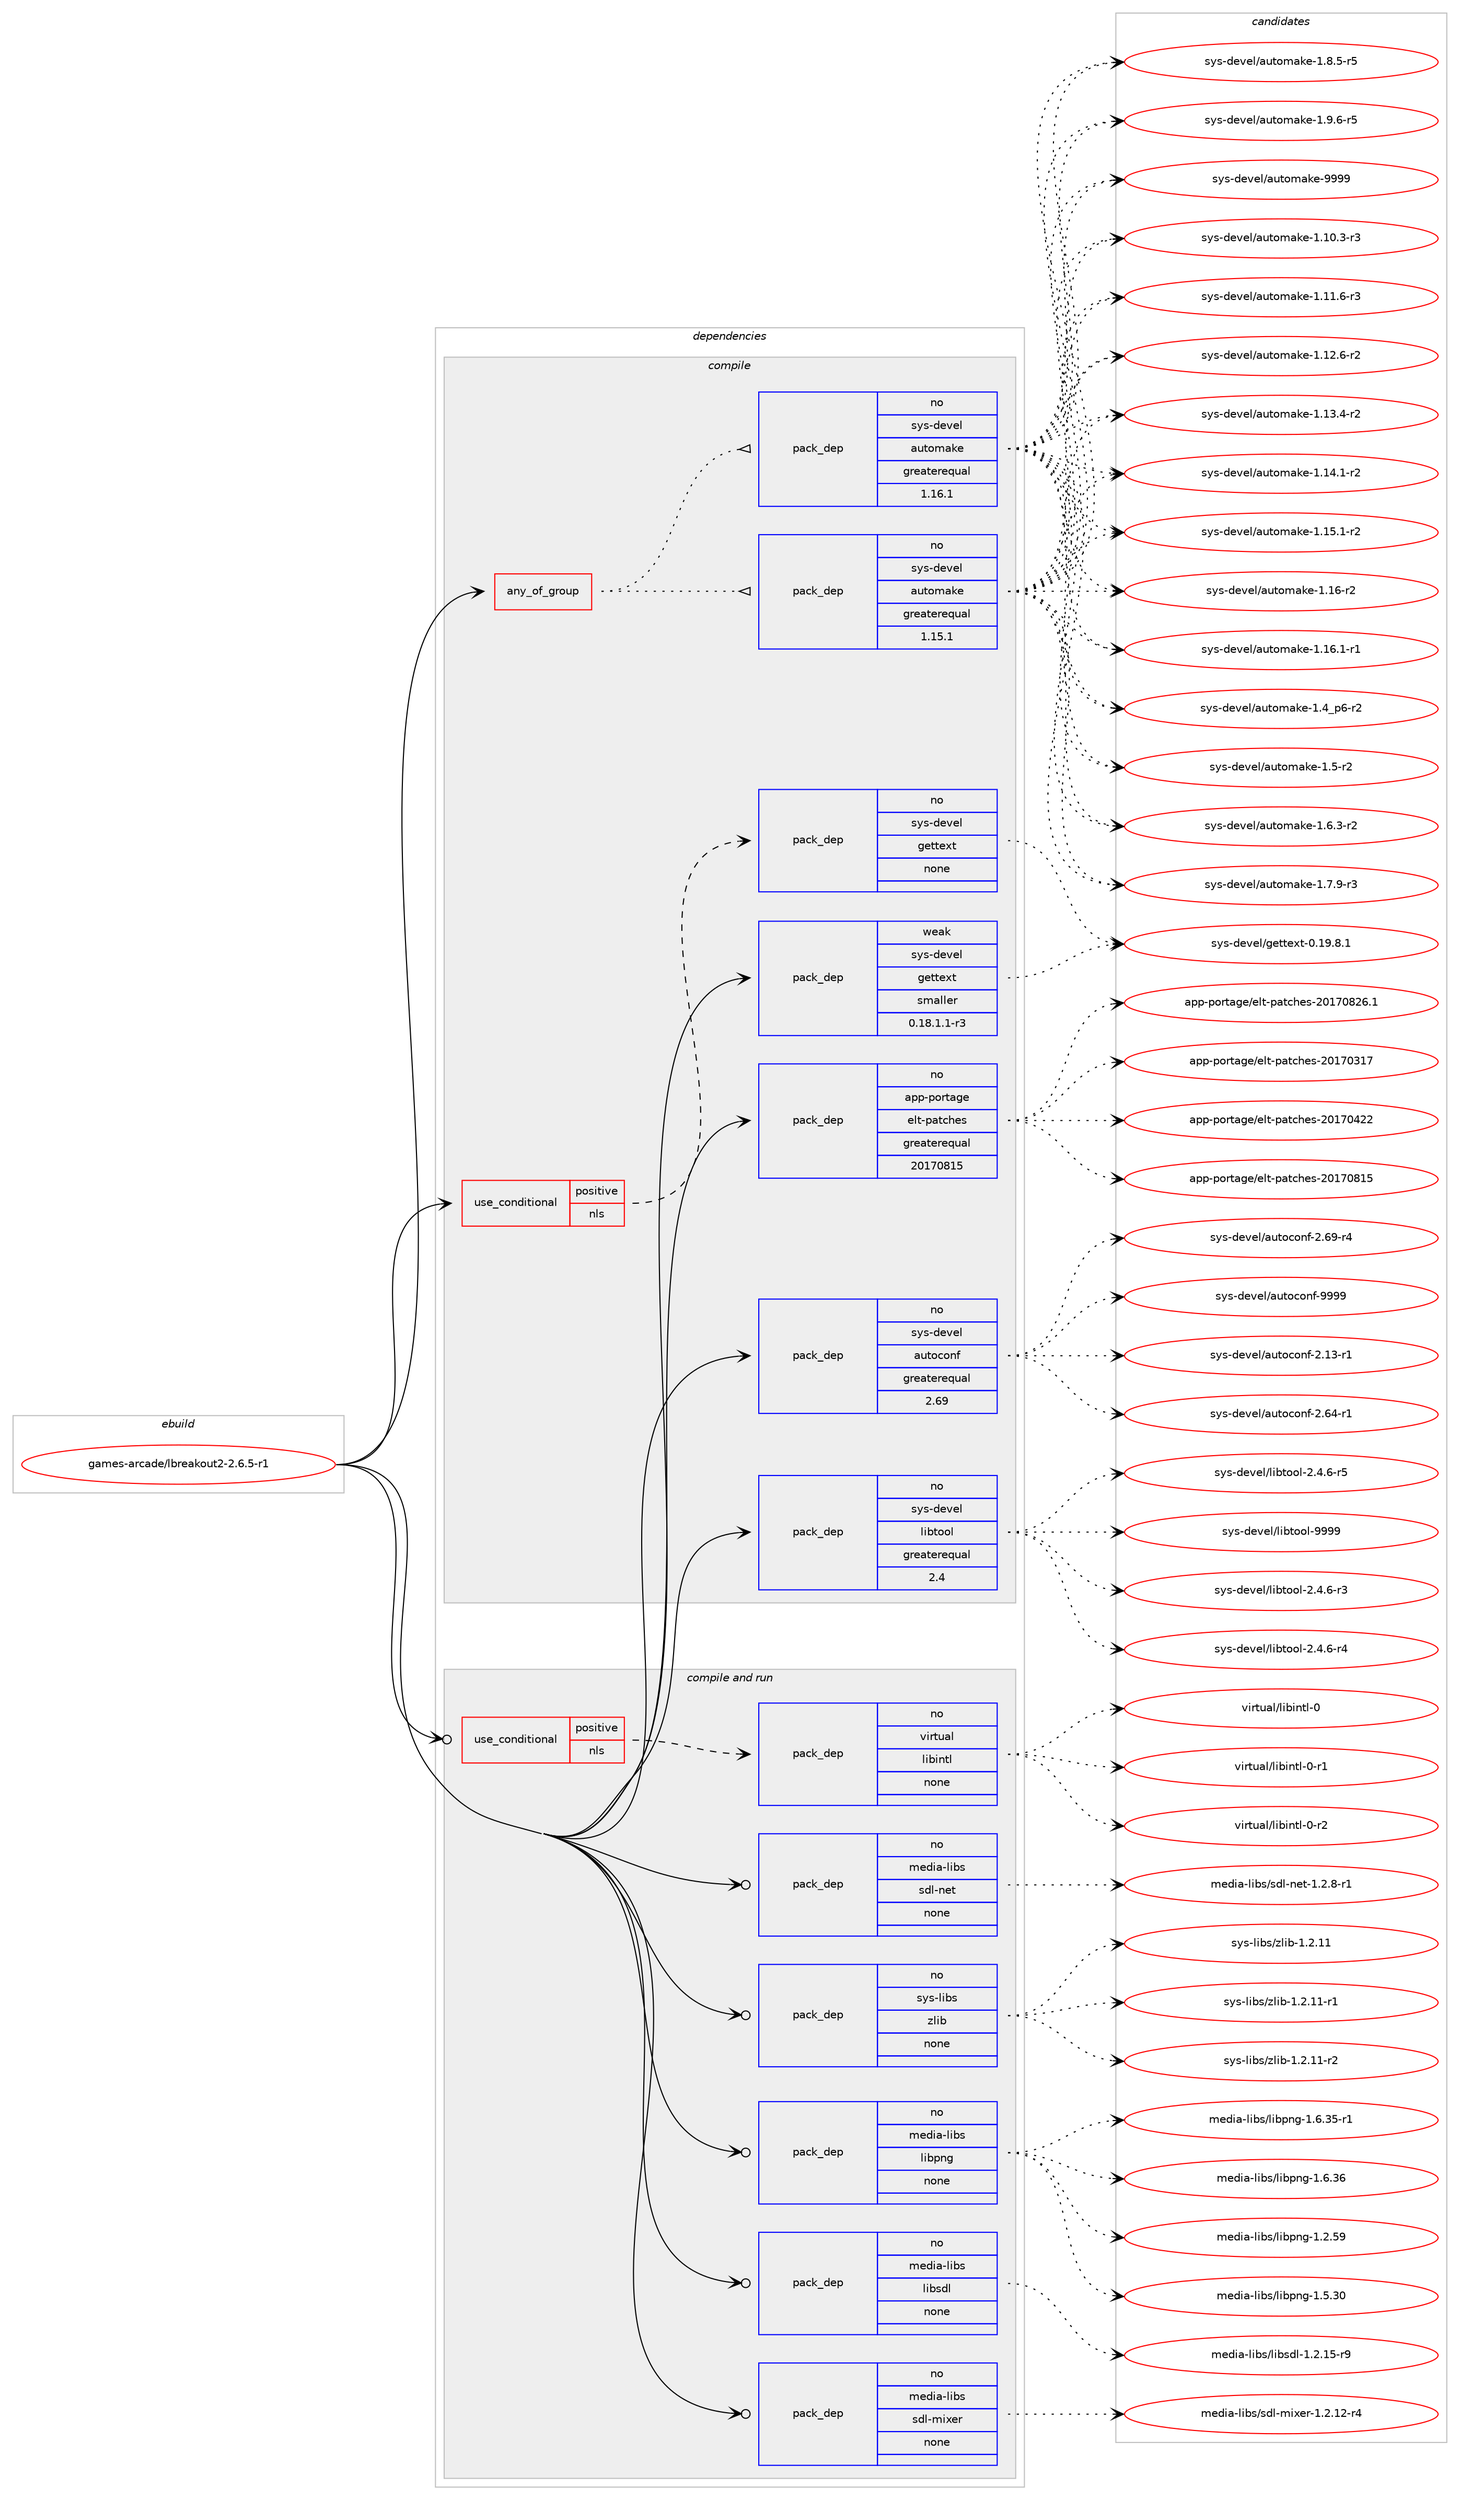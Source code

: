 digraph prolog {

# *************
# Graph options
# *************

newrank=true;
concentrate=true;
compound=true;
graph [rankdir=LR,fontname=Helvetica,fontsize=10,ranksep=1.5];#, ranksep=2.5, nodesep=0.2];
edge  [arrowhead=vee];
node  [fontname=Helvetica,fontsize=10];

# **********
# The ebuild
# **********

subgraph cluster_leftcol {
color=gray;
rank=same;
label=<<i>ebuild</i>>;
id [label="games-arcade/lbreakout2-2.6.5-r1", color=red, width=4, href="../games-arcade/lbreakout2-2.6.5-r1.svg"];
}

# ****************
# The dependencies
# ****************

subgraph cluster_midcol {
color=gray;
label=<<i>dependencies</i>>;
subgraph cluster_compile {
fillcolor="#eeeeee";
style=filled;
label=<<i>compile</i>>;
subgraph any23210 {
dependency1554405 [label=<<TABLE BORDER="0" CELLBORDER="1" CELLSPACING="0" CELLPADDING="4"><TR><TD CELLPADDING="10">any_of_group</TD></TR></TABLE>>, shape=none, color=red];subgraph pack1104501 {
dependency1554406 [label=<<TABLE BORDER="0" CELLBORDER="1" CELLSPACING="0" CELLPADDING="4" WIDTH="220"><TR><TD ROWSPAN="6" CELLPADDING="30">pack_dep</TD></TR><TR><TD WIDTH="110">no</TD></TR><TR><TD>sys-devel</TD></TR><TR><TD>automake</TD></TR><TR><TD>greaterequal</TD></TR><TR><TD>1.16.1</TD></TR></TABLE>>, shape=none, color=blue];
}
dependency1554405:e -> dependency1554406:w [weight=20,style="dotted",arrowhead="oinv"];
subgraph pack1104502 {
dependency1554407 [label=<<TABLE BORDER="0" CELLBORDER="1" CELLSPACING="0" CELLPADDING="4" WIDTH="220"><TR><TD ROWSPAN="6" CELLPADDING="30">pack_dep</TD></TR><TR><TD WIDTH="110">no</TD></TR><TR><TD>sys-devel</TD></TR><TR><TD>automake</TD></TR><TR><TD>greaterequal</TD></TR><TR><TD>1.15.1</TD></TR></TABLE>>, shape=none, color=blue];
}
dependency1554405:e -> dependency1554407:w [weight=20,style="dotted",arrowhead="oinv"];
}
id:e -> dependency1554405:w [weight=20,style="solid",arrowhead="vee"];
subgraph cond426101 {
dependency1554408 [label=<<TABLE BORDER="0" CELLBORDER="1" CELLSPACING="0" CELLPADDING="4"><TR><TD ROWSPAN="3" CELLPADDING="10">use_conditional</TD></TR><TR><TD>positive</TD></TR><TR><TD>nls</TD></TR></TABLE>>, shape=none, color=red];
subgraph pack1104503 {
dependency1554409 [label=<<TABLE BORDER="0" CELLBORDER="1" CELLSPACING="0" CELLPADDING="4" WIDTH="220"><TR><TD ROWSPAN="6" CELLPADDING="30">pack_dep</TD></TR><TR><TD WIDTH="110">no</TD></TR><TR><TD>sys-devel</TD></TR><TR><TD>gettext</TD></TR><TR><TD>none</TD></TR><TR><TD></TD></TR></TABLE>>, shape=none, color=blue];
}
dependency1554408:e -> dependency1554409:w [weight=20,style="dashed",arrowhead="vee"];
}
id:e -> dependency1554408:w [weight=20,style="solid",arrowhead="vee"];
subgraph pack1104504 {
dependency1554410 [label=<<TABLE BORDER="0" CELLBORDER="1" CELLSPACING="0" CELLPADDING="4" WIDTH="220"><TR><TD ROWSPAN="6" CELLPADDING="30">pack_dep</TD></TR><TR><TD WIDTH="110">no</TD></TR><TR><TD>app-portage</TD></TR><TR><TD>elt-patches</TD></TR><TR><TD>greaterequal</TD></TR><TR><TD>20170815</TD></TR></TABLE>>, shape=none, color=blue];
}
id:e -> dependency1554410:w [weight=20,style="solid",arrowhead="vee"];
subgraph pack1104505 {
dependency1554411 [label=<<TABLE BORDER="0" CELLBORDER="1" CELLSPACING="0" CELLPADDING="4" WIDTH="220"><TR><TD ROWSPAN="6" CELLPADDING="30">pack_dep</TD></TR><TR><TD WIDTH="110">no</TD></TR><TR><TD>sys-devel</TD></TR><TR><TD>autoconf</TD></TR><TR><TD>greaterequal</TD></TR><TR><TD>2.69</TD></TR></TABLE>>, shape=none, color=blue];
}
id:e -> dependency1554411:w [weight=20,style="solid",arrowhead="vee"];
subgraph pack1104506 {
dependency1554412 [label=<<TABLE BORDER="0" CELLBORDER="1" CELLSPACING="0" CELLPADDING="4" WIDTH="220"><TR><TD ROWSPAN="6" CELLPADDING="30">pack_dep</TD></TR><TR><TD WIDTH="110">no</TD></TR><TR><TD>sys-devel</TD></TR><TR><TD>libtool</TD></TR><TR><TD>greaterequal</TD></TR><TR><TD>2.4</TD></TR></TABLE>>, shape=none, color=blue];
}
id:e -> dependency1554412:w [weight=20,style="solid",arrowhead="vee"];
subgraph pack1104507 {
dependency1554413 [label=<<TABLE BORDER="0" CELLBORDER="1" CELLSPACING="0" CELLPADDING="4" WIDTH="220"><TR><TD ROWSPAN="6" CELLPADDING="30">pack_dep</TD></TR><TR><TD WIDTH="110">weak</TD></TR><TR><TD>sys-devel</TD></TR><TR><TD>gettext</TD></TR><TR><TD>smaller</TD></TR><TR><TD>0.18.1.1-r3</TD></TR></TABLE>>, shape=none, color=blue];
}
id:e -> dependency1554413:w [weight=20,style="solid",arrowhead="vee"];
}
subgraph cluster_compileandrun {
fillcolor="#eeeeee";
style=filled;
label=<<i>compile and run</i>>;
subgraph cond426102 {
dependency1554414 [label=<<TABLE BORDER="0" CELLBORDER="1" CELLSPACING="0" CELLPADDING="4"><TR><TD ROWSPAN="3" CELLPADDING="10">use_conditional</TD></TR><TR><TD>positive</TD></TR><TR><TD>nls</TD></TR></TABLE>>, shape=none, color=red];
subgraph pack1104508 {
dependency1554415 [label=<<TABLE BORDER="0" CELLBORDER="1" CELLSPACING="0" CELLPADDING="4" WIDTH="220"><TR><TD ROWSPAN="6" CELLPADDING="30">pack_dep</TD></TR><TR><TD WIDTH="110">no</TD></TR><TR><TD>virtual</TD></TR><TR><TD>libintl</TD></TR><TR><TD>none</TD></TR><TR><TD></TD></TR></TABLE>>, shape=none, color=blue];
}
dependency1554414:e -> dependency1554415:w [weight=20,style="dashed",arrowhead="vee"];
}
id:e -> dependency1554414:w [weight=20,style="solid",arrowhead="odotvee"];
subgraph pack1104509 {
dependency1554416 [label=<<TABLE BORDER="0" CELLBORDER="1" CELLSPACING="0" CELLPADDING="4" WIDTH="220"><TR><TD ROWSPAN="6" CELLPADDING="30">pack_dep</TD></TR><TR><TD WIDTH="110">no</TD></TR><TR><TD>media-libs</TD></TR><TR><TD>libpng</TD></TR><TR><TD>none</TD></TR><TR><TD></TD></TR></TABLE>>, shape=none, color=blue];
}
id:e -> dependency1554416:w [weight=20,style="solid",arrowhead="odotvee"];
subgraph pack1104510 {
dependency1554417 [label=<<TABLE BORDER="0" CELLBORDER="1" CELLSPACING="0" CELLPADDING="4" WIDTH="220"><TR><TD ROWSPAN="6" CELLPADDING="30">pack_dep</TD></TR><TR><TD WIDTH="110">no</TD></TR><TR><TD>media-libs</TD></TR><TR><TD>libsdl</TD></TR><TR><TD>none</TD></TR><TR><TD></TD></TR></TABLE>>, shape=none, color=blue];
}
id:e -> dependency1554417:w [weight=20,style="solid",arrowhead="odotvee"];
subgraph pack1104511 {
dependency1554418 [label=<<TABLE BORDER="0" CELLBORDER="1" CELLSPACING="0" CELLPADDING="4" WIDTH="220"><TR><TD ROWSPAN="6" CELLPADDING="30">pack_dep</TD></TR><TR><TD WIDTH="110">no</TD></TR><TR><TD>media-libs</TD></TR><TR><TD>sdl-mixer</TD></TR><TR><TD>none</TD></TR><TR><TD></TD></TR></TABLE>>, shape=none, color=blue];
}
id:e -> dependency1554418:w [weight=20,style="solid",arrowhead="odotvee"];
subgraph pack1104512 {
dependency1554419 [label=<<TABLE BORDER="0" CELLBORDER="1" CELLSPACING="0" CELLPADDING="4" WIDTH="220"><TR><TD ROWSPAN="6" CELLPADDING="30">pack_dep</TD></TR><TR><TD WIDTH="110">no</TD></TR><TR><TD>media-libs</TD></TR><TR><TD>sdl-net</TD></TR><TR><TD>none</TD></TR><TR><TD></TD></TR></TABLE>>, shape=none, color=blue];
}
id:e -> dependency1554419:w [weight=20,style="solid",arrowhead="odotvee"];
subgraph pack1104513 {
dependency1554420 [label=<<TABLE BORDER="0" CELLBORDER="1" CELLSPACING="0" CELLPADDING="4" WIDTH="220"><TR><TD ROWSPAN="6" CELLPADDING="30">pack_dep</TD></TR><TR><TD WIDTH="110">no</TD></TR><TR><TD>sys-libs</TD></TR><TR><TD>zlib</TD></TR><TR><TD>none</TD></TR><TR><TD></TD></TR></TABLE>>, shape=none, color=blue];
}
id:e -> dependency1554420:w [weight=20,style="solid",arrowhead="odotvee"];
}
subgraph cluster_run {
fillcolor="#eeeeee";
style=filled;
label=<<i>run</i>>;
}
}

# **************
# The candidates
# **************

subgraph cluster_choices {
rank=same;
color=gray;
label=<<i>candidates</i>>;

subgraph choice1104501 {
color=black;
nodesep=1;
choice11512111545100101118101108479711711611110997107101454946494846514511451 [label="sys-devel/automake-1.10.3-r3", color=red, width=4,href="../sys-devel/automake-1.10.3-r3.svg"];
choice11512111545100101118101108479711711611110997107101454946494946544511451 [label="sys-devel/automake-1.11.6-r3", color=red, width=4,href="../sys-devel/automake-1.11.6-r3.svg"];
choice11512111545100101118101108479711711611110997107101454946495046544511450 [label="sys-devel/automake-1.12.6-r2", color=red, width=4,href="../sys-devel/automake-1.12.6-r2.svg"];
choice11512111545100101118101108479711711611110997107101454946495146524511450 [label="sys-devel/automake-1.13.4-r2", color=red, width=4,href="../sys-devel/automake-1.13.4-r2.svg"];
choice11512111545100101118101108479711711611110997107101454946495246494511450 [label="sys-devel/automake-1.14.1-r2", color=red, width=4,href="../sys-devel/automake-1.14.1-r2.svg"];
choice11512111545100101118101108479711711611110997107101454946495346494511450 [label="sys-devel/automake-1.15.1-r2", color=red, width=4,href="../sys-devel/automake-1.15.1-r2.svg"];
choice1151211154510010111810110847971171161111099710710145494649544511450 [label="sys-devel/automake-1.16-r2", color=red, width=4,href="../sys-devel/automake-1.16-r2.svg"];
choice11512111545100101118101108479711711611110997107101454946495446494511449 [label="sys-devel/automake-1.16.1-r1", color=red, width=4,href="../sys-devel/automake-1.16.1-r1.svg"];
choice115121115451001011181011084797117116111109971071014549465295112544511450 [label="sys-devel/automake-1.4_p6-r2", color=red, width=4,href="../sys-devel/automake-1.4_p6-r2.svg"];
choice11512111545100101118101108479711711611110997107101454946534511450 [label="sys-devel/automake-1.5-r2", color=red, width=4,href="../sys-devel/automake-1.5-r2.svg"];
choice115121115451001011181011084797117116111109971071014549465446514511450 [label="sys-devel/automake-1.6.3-r2", color=red, width=4,href="../sys-devel/automake-1.6.3-r2.svg"];
choice115121115451001011181011084797117116111109971071014549465546574511451 [label="sys-devel/automake-1.7.9-r3", color=red, width=4,href="../sys-devel/automake-1.7.9-r3.svg"];
choice115121115451001011181011084797117116111109971071014549465646534511453 [label="sys-devel/automake-1.8.5-r5", color=red, width=4,href="../sys-devel/automake-1.8.5-r5.svg"];
choice115121115451001011181011084797117116111109971071014549465746544511453 [label="sys-devel/automake-1.9.6-r5", color=red, width=4,href="../sys-devel/automake-1.9.6-r5.svg"];
choice115121115451001011181011084797117116111109971071014557575757 [label="sys-devel/automake-9999", color=red, width=4,href="../sys-devel/automake-9999.svg"];
dependency1554406:e -> choice11512111545100101118101108479711711611110997107101454946494846514511451:w [style=dotted,weight="100"];
dependency1554406:e -> choice11512111545100101118101108479711711611110997107101454946494946544511451:w [style=dotted,weight="100"];
dependency1554406:e -> choice11512111545100101118101108479711711611110997107101454946495046544511450:w [style=dotted,weight="100"];
dependency1554406:e -> choice11512111545100101118101108479711711611110997107101454946495146524511450:w [style=dotted,weight="100"];
dependency1554406:e -> choice11512111545100101118101108479711711611110997107101454946495246494511450:w [style=dotted,weight="100"];
dependency1554406:e -> choice11512111545100101118101108479711711611110997107101454946495346494511450:w [style=dotted,weight="100"];
dependency1554406:e -> choice1151211154510010111810110847971171161111099710710145494649544511450:w [style=dotted,weight="100"];
dependency1554406:e -> choice11512111545100101118101108479711711611110997107101454946495446494511449:w [style=dotted,weight="100"];
dependency1554406:e -> choice115121115451001011181011084797117116111109971071014549465295112544511450:w [style=dotted,weight="100"];
dependency1554406:e -> choice11512111545100101118101108479711711611110997107101454946534511450:w [style=dotted,weight="100"];
dependency1554406:e -> choice115121115451001011181011084797117116111109971071014549465446514511450:w [style=dotted,weight="100"];
dependency1554406:e -> choice115121115451001011181011084797117116111109971071014549465546574511451:w [style=dotted,weight="100"];
dependency1554406:e -> choice115121115451001011181011084797117116111109971071014549465646534511453:w [style=dotted,weight="100"];
dependency1554406:e -> choice115121115451001011181011084797117116111109971071014549465746544511453:w [style=dotted,weight="100"];
dependency1554406:e -> choice115121115451001011181011084797117116111109971071014557575757:w [style=dotted,weight="100"];
}
subgraph choice1104502 {
color=black;
nodesep=1;
choice11512111545100101118101108479711711611110997107101454946494846514511451 [label="sys-devel/automake-1.10.3-r3", color=red, width=4,href="../sys-devel/automake-1.10.3-r3.svg"];
choice11512111545100101118101108479711711611110997107101454946494946544511451 [label="sys-devel/automake-1.11.6-r3", color=red, width=4,href="../sys-devel/automake-1.11.6-r3.svg"];
choice11512111545100101118101108479711711611110997107101454946495046544511450 [label="sys-devel/automake-1.12.6-r2", color=red, width=4,href="../sys-devel/automake-1.12.6-r2.svg"];
choice11512111545100101118101108479711711611110997107101454946495146524511450 [label="sys-devel/automake-1.13.4-r2", color=red, width=4,href="../sys-devel/automake-1.13.4-r2.svg"];
choice11512111545100101118101108479711711611110997107101454946495246494511450 [label="sys-devel/automake-1.14.1-r2", color=red, width=4,href="../sys-devel/automake-1.14.1-r2.svg"];
choice11512111545100101118101108479711711611110997107101454946495346494511450 [label="sys-devel/automake-1.15.1-r2", color=red, width=4,href="../sys-devel/automake-1.15.1-r2.svg"];
choice1151211154510010111810110847971171161111099710710145494649544511450 [label="sys-devel/automake-1.16-r2", color=red, width=4,href="../sys-devel/automake-1.16-r2.svg"];
choice11512111545100101118101108479711711611110997107101454946495446494511449 [label="sys-devel/automake-1.16.1-r1", color=red, width=4,href="../sys-devel/automake-1.16.1-r1.svg"];
choice115121115451001011181011084797117116111109971071014549465295112544511450 [label="sys-devel/automake-1.4_p6-r2", color=red, width=4,href="../sys-devel/automake-1.4_p6-r2.svg"];
choice11512111545100101118101108479711711611110997107101454946534511450 [label="sys-devel/automake-1.5-r2", color=red, width=4,href="../sys-devel/automake-1.5-r2.svg"];
choice115121115451001011181011084797117116111109971071014549465446514511450 [label="sys-devel/automake-1.6.3-r2", color=red, width=4,href="../sys-devel/automake-1.6.3-r2.svg"];
choice115121115451001011181011084797117116111109971071014549465546574511451 [label="sys-devel/automake-1.7.9-r3", color=red, width=4,href="../sys-devel/automake-1.7.9-r3.svg"];
choice115121115451001011181011084797117116111109971071014549465646534511453 [label="sys-devel/automake-1.8.5-r5", color=red, width=4,href="../sys-devel/automake-1.8.5-r5.svg"];
choice115121115451001011181011084797117116111109971071014549465746544511453 [label="sys-devel/automake-1.9.6-r5", color=red, width=4,href="../sys-devel/automake-1.9.6-r5.svg"];
choice115121115451001011181011084797117116111109971071014557575757 [label="sys-devel/automake-9999", color=red, width=4,href="../sys-devel/automake-9999.svg"];
dependency1554407:e -> choice11512111545100101118101108479711711611110997107101454946494846514511451:w [style=dotted,weight="100"];
dependency1554407:e -> choice11512111545100101118101108479711711611110997107101454946494946544511451:w [style=dotted,weight="100"];
dependency1554407:e -> choice11512111545100101118101108479711711611110997107101454946495046544511450:w [style=dotted,weight="100"];
dependency1554407:e -> choice11512111545100101118101108479711711611110997107101454946495146524511450:w [style=dotted,weight="100"];
dependency1554407:e -> choice11512111545100101118101108479711711611110997107101454946495246494511450:w [style=dotted,weight="100"];
dependency1554407:e -> choice11512111545100101118101108479711711611110997107101454946495346494511450:w [style=dotted,weight="100"];
dependency1554407:e -> choice1151211154510010111810110847971171161111099710710145494649544511450:w [style=dotted,weight="100"];
dependency1554407:e -> choice11512111545100101118101108479711711611110997107101454946495446494511449:w [style=dotted,weight="100"];
dependency1554407:e -> choice115121115451001011181011084797117116111109971071014549465295112544511450:w [style=dotted,weight="100"];
dependency1554407:e -> choice11512111545100101118101108479711711611110997107101454946534511450:w [style=dotted,weight="100"];
dependency1554407:e -> choice115121115451001011181011084797117116111109971071014549465446514511450:w [style=dotted,weight="100"];
dependency1554407:e -> choice115121115451001011181011084797117116111109971071014549465546574511451:w [style=dotted,weight="100"];
dependency1554407:e -> choice115121115451001011181011084797117116111109971071014549465646534511453:w [style=dotted,weight="100"];
dependency1554407:e -> choice115121115451001011181011084797117116111109971071014549465746544511453:w [style=dotted,weight="100"];
dependency1554407:e -> choice115121115451001011181011084797117116111109971071014557575757:w [style=dotted,weight="100"];
}
subgraph choice1104503 {
color=black;
nodesep=1;
choice1151211154510010111810110847103101116116101120116454846495746564649 [label="sys-devel/gettext-0.19.8.1", color=red, width=4,href="../sys-devel/gettext-0.19.8.1.svg"];
dependency1554409:e -> choice1151211154510010111810110847103101116116101120116454846495746564649:w [style=dotted,weight="100"];
}
subgraph choice1104504 {
color=black;
nodesep=1;
choice97112112451121111141169710310147101108116451129711699104101115455048495548514955 [label="app-portage/elt-patches-20170317", color=red, width=4,href="../app-portage/elt-patches-20170317.svg"];
choice97112112451121111141169710310147101108116451129711699104101115455048495548525050 [label="app-portage/elt-patches-20170422", color=red, width=4,href="../app-portage/elt-patches-20170422.svg"];
choice97112112451121111141169710310147101108116451129711699104101115455048495548564953 [label="app-portage/elt-patches-20170815", color=red, width=4,href="../app-portage/elt-patches-20170815.svg"];
choice971121124511211111411697103101471011081164511297116991041011154550484955485650544649 [label="app-portage/elt-patches-20170826.1", color=red, width=4,href="../app-portage/elt-patches-20170826.1.svg"];
dependency1554410:e -> choice97112112451121111141169710310147101108116451129711699104101115455048495548514955:w [style=dotted,weight="100"];
dependency1554410:e -> choice97112112451121111141169710310147101108116451129711699104101115455048495548525050:w [style=dotted,weight="100"];
dependency1554410:e -> choice97112112451121111141169710310147101108116451129711699104101115455048495548564953:w [style=dotted,weight="100"];
dependency1554410:e -> choice971121124511211111411697103101471011081164511297116991041011154550484955485650544649:w [style=dotted,weight="100"];
}
subgraph choice1104505 {
color=black;
nodesep=1;
choice1151211154510010111810110847971171161119911111010245504649514511449 [label="sys-devel/autoconf-2.13-r1", color=red, width=4,href="../sys-devel/autoconf-2.13-r1.svg"];
choice1151211154510010111810110847971171161119911111010245504654524511449 [label="sys-devel/autoconf-2.64-r1", color=red, width=4,href="../sys-devel/autoconf-2.64-r1.svg"];
choice1151211154510010111810110847971171161119911111010245504654574511452 [label="sys-devel/autoconf-2.69-r4", color=red, width=4,href="../sys-devel/autoconf-2.69-r4.svg"];
choice115121115451001011181011084797117116111991111101024557575757 [label="sys-devel/autoconf-9999", color=red, width=4,href="../sys-devel/autoconf-9999.svg"];
dependency1554411:e -> choice1151211154510010111810110847971171161119911111010245504649514511449:w [style=dotted,weight="100"];
dependency1554411:e -> choice1151211154510010111810110847971171161119911111010245504654524511449:w [style=dotted,weight="100"];
dependency1554411:e -> choice1151211154510010111810110847971171161119911111010245504654574511452:w [style=dotted,weight="100"];
dependency1554411:e -> choice115121115451001011181011084797117116111991111101024557575757:w [style=dotted,weight="100"];
}
subgraph choice1104506 {
color=black;
nodesep=1;
choice1151211154510010111810110847108105981161111111084550465246544511451 [label="sys-devel/libtool-2.4.6-r3", color=red, width=4,href="../sys-devel/libtool-2.4.6-r3.svg"];
choice1151211154510010111810110847108105981161111111084550465246544511452 [label="sys-devel/libtool-2.4.6-r4", color=red, width=4,href="../sys-devel/libtool-2.4.6-r4.svg"];
choice1151211154510010111810110847108105981161111111084550465246544511453 [label="sys-devel/libtool-2.4.6-r5", color=red, width=4,href="../sys-devel/libtool-2.4.6-r5.svg"];
choice1151211154510010111810110847108105981161111111084557575757 [label="sys-devel/libtool-9999", color=red, width=4,href="../sys-devel/libtool-9999.svg"];
dependency1554412:e -> choice1151211154510010111810110847108105981161111111084550465246544511451:w [style=dotted,weight="100"];
dependency1554412:e -> choice1151211154510010111810110847108105981161111111084550465246544511452:w [style=dotted,weight="100"];
dependency1554412:e -> choice1151211154510010111810110847108105981161111111084550465246544511453:w [style=dotted,weight="100"];
dependency1554412:e -> choice1151211154510010111810110847108105981161111111084557575757:w [style=dotted,weight="100"];
}
subgraph choice1104507 {
color=black;
nodesep=1;
choice1151211154510010111810110847103101116116101120116454846495746564649 [label="sys-devel/gettext-0.19.8.1", color=red, width=4,href="../sys-devel/gettext-0.19.8.1.svg"];
dependency1554413:e -> choice1151211154510010111810110847103101116116101120116454846495746564649:w [style=dotted,weight="100"];
}
subgraph choice1104508 {
color=black;
nodesep=1;
choice1181051141161179710847108105981051101161084548 [label="virtual/libintl-0", color=red, width=4,href="../virtual/libintl-0.svg"];
choice11810511411611797108471081059810511011610845484511449 [label="virtual/libintl-0-r1", color=red, width=4,href="../virtual/libintl-0-r1.svg"];
choice11810511411611797108471081059810511011610845484511450 [label="virtual/libintl-0-r2", color=red, width=4,href="../virtual/libintl-0-r2.svg"];
dependency1554415:e -> choice1181051141161179710847108105981051101161084548:w [style=dotted,weight="100"];
dependency1554415:e -> choice11810511411611797108471081059810511011610845484511449:w [style=dotted,weight="100"];
dependency1554415:e -> choice11810511411611797108471081059810511011610845484511450:w [style=dotted,weight="100"];
}
subgraph choice1104509 {
color=black;
nodesep=1;
choice109101100105974510810598115471081059811211010345494650465357 [label="media-libs/libpng-1.2.59", color=red, width=4,href="../media-libs/libpng-1.2.59.svg"];
choice109101100105974510810598115471081059811211010345494653465148 [label="media-libs/libpng-1.5.30", color=red, width=4,href="../media-libs/libpng-1.5.30.svg"];
choice1091011001059745108105981154710810598112110103454946544651534511449 [label="media-libs/libpng-1.6.35-r1", color=red, width=4,href="../media-libs/libpng-1.6.35-r1.svg"];
choice109101100105974510810598115471081059811211010345494654465154 [label="media-libs/libpng-1.6.36", color=red, width=4,href="../media-libs/libpng-1.6.36.svg"];
dependency1554416:e -> choice109101100105974510810598115471081059811211010345494650465357:w [style=dotted,weight="100"];
dependency1554416:e -> choice109101100105974510810598115471081059811211010345494653465148:w [style=dotted,weight="100"];
dependency1554416:e -> choice1091011001059745108105981154710810598112110103454946544651534511449:w [style=dotted,weight="100"];
dependency1554416:e -> choice109101100105974510810598115471081059811211010345494654465154:w [style=dotted,weight="100"];
}
subgraph choice1104510 {
color=black;
nodesep=1;
choice1091011001059745108105981154710810598115100108454946504649534511457 [label="media-libs/libsdl-1.2.15-r9", color=red, width=4,href="../media-libs/libsdl-1.2.15-r9.svg"];
dependency1554417:e -> choice1091011001059745108105981154710810598115100108454946504649534511457:w [style=dotted,weight="100"];
}
subgraph choice1104511 {
color=black;
nodesep=1;
choice1091011001059745108105981154711510010845109105120101114454946504649504511452 [label="media-libs/sdl-mixer-1.2.12-r4", color=red, width=4,href="../media-libs/sdl-mixer-1.2.12-r4.svg"];
dependency1554418:e -> choice1091011001059745108105981154711510010845109105120101114454946504649504511452:w [style=dotted,weight="100"];
}
subgraph choice1104512 {
color=black;
nodesep=1;
choice10910110010597451081059811547115100108451101011164549465046564511449 [label="media-libs/sdl-net-1.2.8-r1", color=red, width=4,href="../media-libs/sdl-net-1.2.8-r1.svg"];
dependency1554419:e -> choice10910110010597451081059811547115100108451101011164549465046564511449:w [style=dotted,weight="100"];
}
subgraph choice1104513 {
color=black;
nodesep=1;
choice1151211154510810598115471221081059845494650464949 [label="sys-libs/zlib-1.2.11", color=red, width=4,href="../sys-libs/zlib-1.2.11.svg"];
choice11512111545108105981154712210810598454946504649494511449 [label="sys-libs/zlib-1.2.11-r1", color=red, width=4,href="../sys-libs/zlib-1.2.11-r1.svg"];
choice11512111545108105981154712210810598454946504649494511450 [label="sys-libs/zlib-1.2.11-r2", color=red, width=4,href="../sys-libs/zlib-1.2.11-r2.svg"];
dependency1554420:e -> choice1151211154510810598115471221081059845494650464949:w [style=dotted,weight="100"];
dependency1554420:e -> choice11512111545108105981154712210810598454946504649494511449:w [style=dotted,weight="100"];
dependency1554420:e -> choice11512111545108105981154712210810598454946504649494511450:w [style=dotted,weight="100"];
}
}

}
